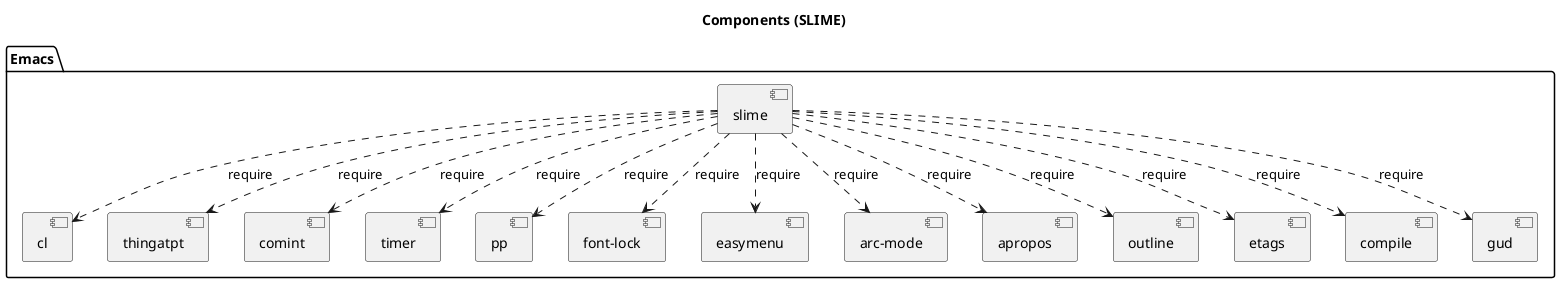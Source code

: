 @startuml comp-slime.png
title Components (SLIME)

package "Emacs" {
  [slime]
  [cl]
  [thingatpt]
  [comint]
  [timer]
  [pp]
  [font-lock]
  [easymenu]

  [arc-mode]
  [apropos]
  [outline]
  [etags]
  [compile]
  [gud]
}


[slime] ..> [cl] : require
[slime] ..> [thingatpt] : require
[slime] ..> [comint] : require
[slime] ..> [timer] : require
[slime] ..> [pp] : require
[slime] ..> [font-lock] : require
[slime] ..> [easymenu] : require
[slime] ..> [arc-mode] : require
[slime] ..> [apropos] : require
[slime] ..> [outline] : require
[slime] ..> [etags] : require
[slime] ..> [compile] : require
[slime] ..> [gud] : require

@enduml